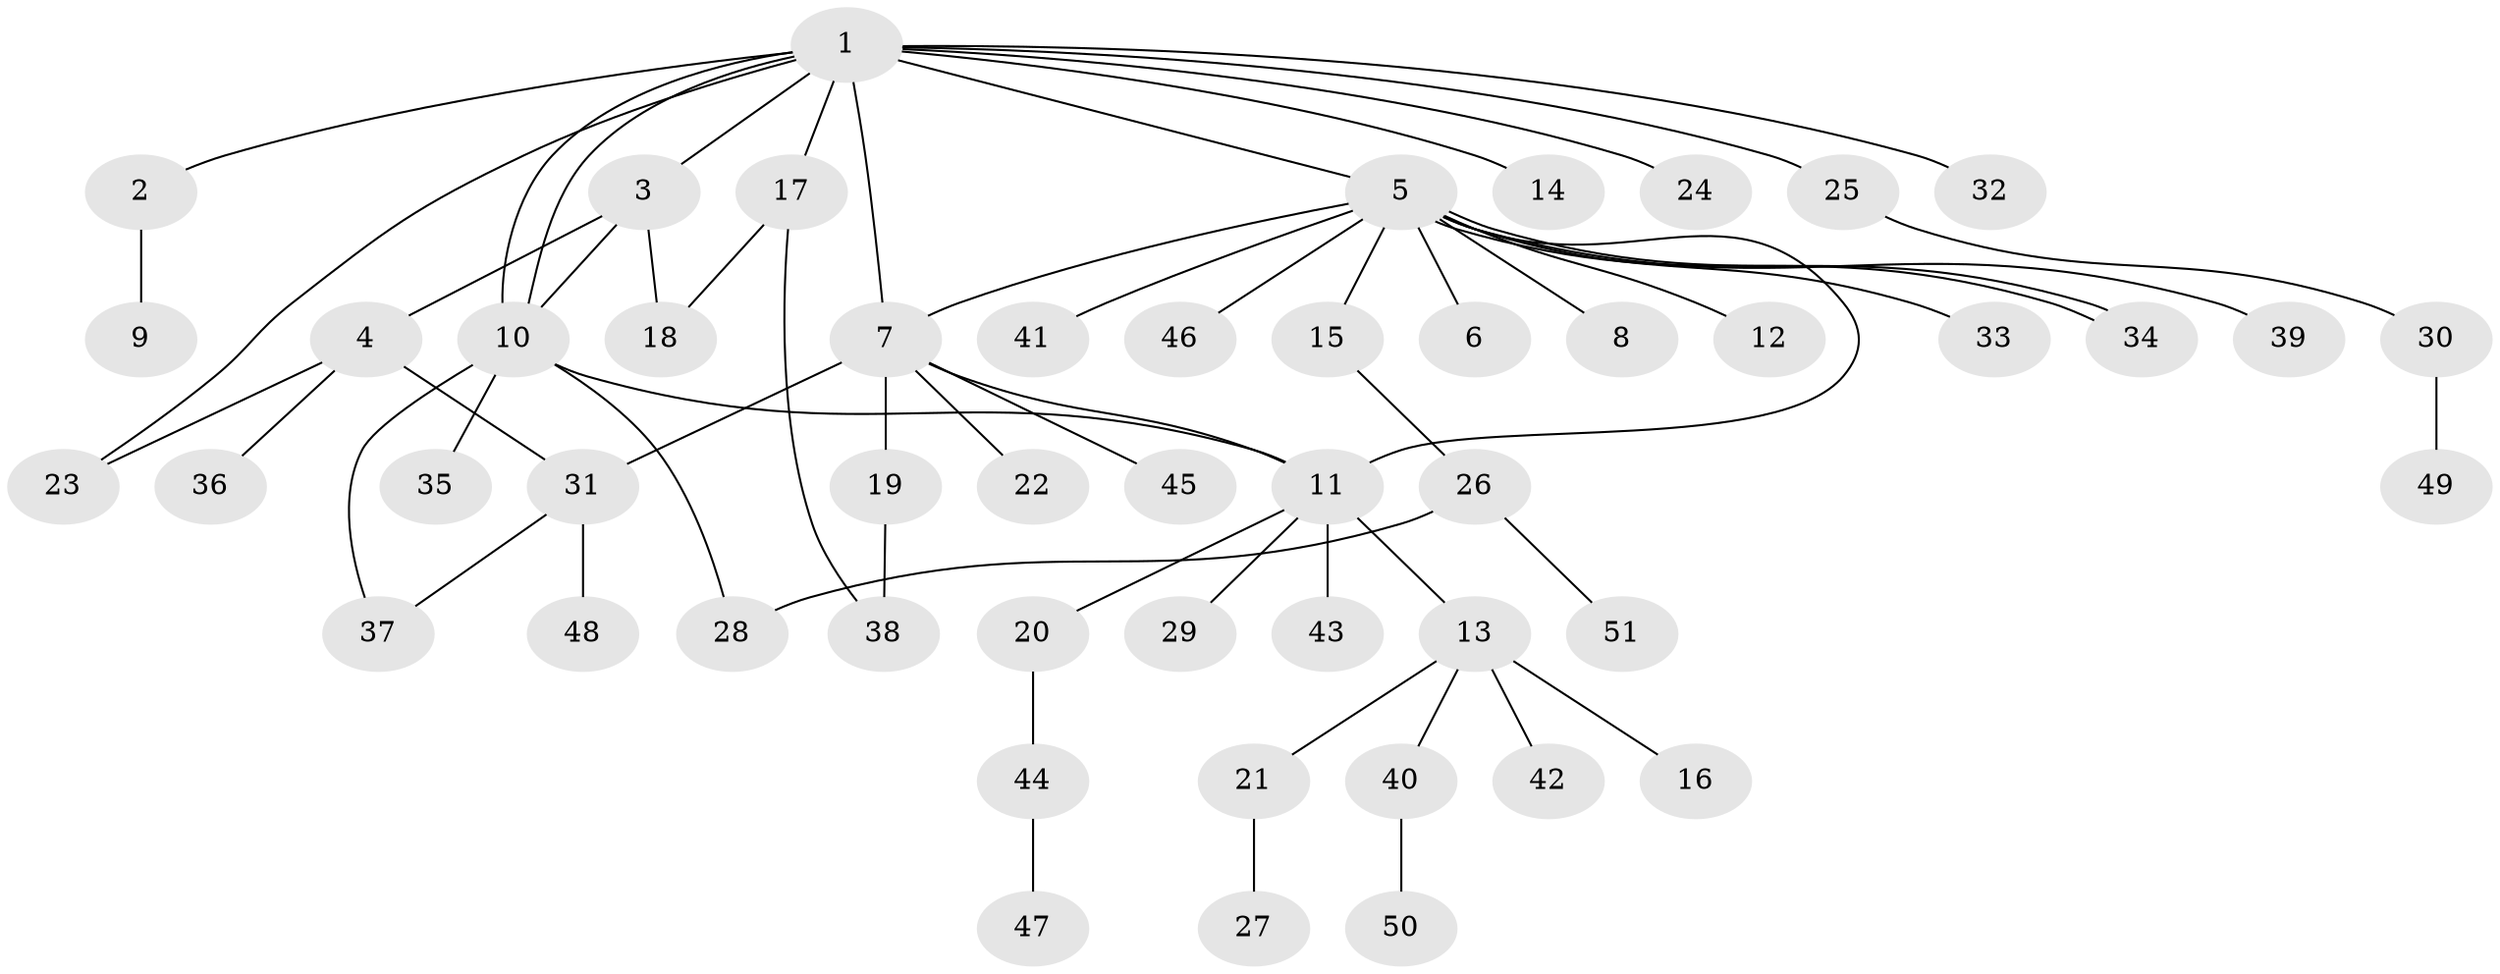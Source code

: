 // coarse degree distribution, {1: 0.8666666666666667, 8: 0.06666666666666667, 7: 0.06666666666666667}
// Generated by graph-tools (version 1.1) at 2025/52/03/04/25 21:52:01]
// undirected, 51 vertices, 62 edges
graph export_dot {
graph [start="1"]
  node [color=gray90,style=filled];
  1;
  2;
  3;
  4;
  5;
  6;
  7;
  8;
  9;
  10;
  11;
  12;
  13;
  14;
  15;
  16;
  17;
  18;
  19;
  20;
  21;
  22;
  23;
  24;
  25;
  26;
  27;
  28;
  29;
  30;
  31;
  32;
  33;
  34;
  35;
  36;
  37;
  38;
  39;
  40;
  41;
  42;
  43;
  44;
  45;
  46;
  47;
  48;
  49;
  50;
  51;
  1 -- 2;
  1 -- 3;
  1 -- 5;
  1 -- 7;
  1 -- 10;
  1 -- 10;
  1 -- 14;
  1 -- 17;
  1 -- 23;
  1 -- 24;
  1 -- 25;
  1 -- 32;
  2 -- 9;
  3 -- 4;
  3 -- 10;
  3 -- 18;
  4 -- 23;
  4 -- 31;
  4 -- 36;
  5 -- 6;
  5 -- 7;
  5 -- 8;
  5 -- 11;
  5 -- 12;
  5 -- 15;
  5 -- 33;
  5 -- 34;
  5 -- 34;
  5 -- 39;
  5 -- 41;
  5 -- 46;
  7 -- 11;
  7 -- 19;
  7 -- 22;
  7 -- 31;
  7 -- 45;
  10 -- 11;
  10 -- 28;
  10 -- 35;
  10 -- 37;
  11 -- 13;
  11 -- 20;
  11 -- 29;
  11 -- 43;
  13 -- 16;
  13 -- 21;
  13 -- 40;
  13 -- 42;
  15 -- 26;
  17 -- 18;
  17 -- 38;
  19 -- 38;
  20 -- 44;
  21 -- 27;
  25 -- 30;
  26 -- 28;
  26 -- 51;
  30 -- 49;
  31 -- 37;
  31 -- 48;
  40 -- 50;
  44 -- 47;
}
